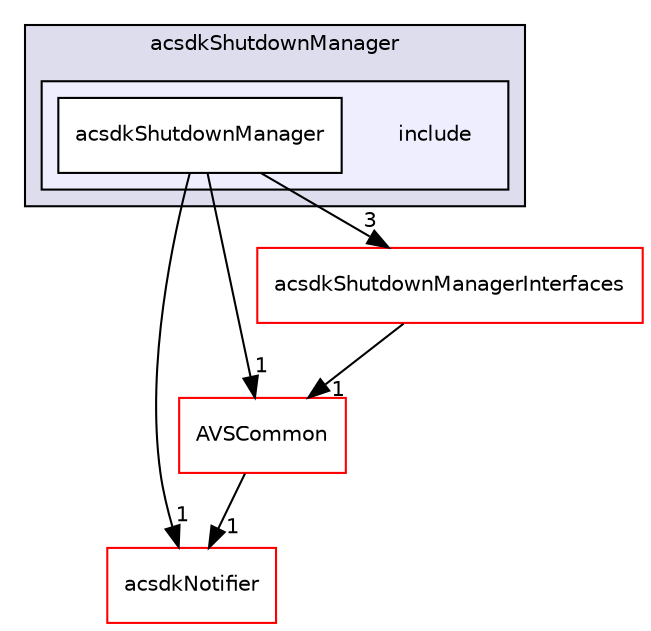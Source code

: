 digraph "/workplace/avs-device-sdk/shared/acsdkShutdownManager/include" {
  compound=true
  node [ fontsize="10", fontname="Helvetica"];
  edge [ labelfontsize="10", labelfontname="Helvetica"];
  subgraph clusterdir_1f2d4964515b42f85363ee844ecf71fd {
    graph [ bgcolor="#ddddee", pencolor="black", label="acsdkShutdownManager" fontname="Helvetica", fontsize="10", URL="dir_1f2d4964515b42f85363ee844ecf71fd.html"]
  subgraph clusterdir_1e2775583cf3746421efce1d388d8147 {
    graph [ bgcolor="#eeeeff", pencolor="black", label="" URL="dir_1e2775583cf3746421efce1d388d8147.html"];
    dir_1e2775583cf3746421efce1d388d8147 [shape=plaintext label="include"];
    dir_3f91a8538d058f6f1c751aa2632f1f34 [shape=box label="acsdkShutdownManager" color="black" fillcolor="white" style="filled" URL="dir_3f91a8538d058f6f1c751aa2632f1f34.html"];
  }
  }
  dir_fe5a1e31b2404c649ea4321e0ec6a380 [shape=box label="acsdkNotifier" fillcolor="white" style="filled" color="red" URL="dir_fe5a1e31b2404c649ea4321e0ec6a380.html"];
  dir_13e65effb2bde530b17b3d5eefcd0266 [shape=box label="AVSCommon" fillcolor="white" style="filled" color="red" URL="dir_13e65effb2bde530b17b3d5eefcd0266.html"];
  dir_327d2d2447c2d09118d81200f3476bc6 [shape=box label="acsdkShutdownManagerInterfaces" fillcolor="white" style="filled" color="red" URL="dir_327d2d2447c2d09118d81200f3476bc6.html"];
  dir_3f91a8538d058f6f1c751aa2632f1f34->dir_fe5a1e31b2404c649ea4321e0ec6a380 [headlabel="1", labeldistance=1.5 headhref="dir_000618_000605.html"];
  dir_3f91a8538d058f6f1c751aa2632f1f34->dir_13e65effb2bde530b17b3d5eefcd0266 [headlabel="1", labeldistance=1.5 headhref="dir_000618_000017.html"];
  dir_3f91a8538d058f6f1c751aa2632f1f34->dir_327d2d2447c2d09118d81200f3476bc6 [headlabel="3", labeldistance=1.5 headhref="dir_000618_000621.html"];
  dir_13e65effb2bde530b17b3d5eefcd0266->dir_fe5a1e31b2404c649ea4321e0ec6a380 [headlabel="1", labeldistance=1.5 headhref="dir_000017_000605.html"];
  dir_327d2d2447c2d09118d81200f3476bc6->dir_13e65effb2bde530b17b3d5eefcd0266 [headlabel="1", labeldistance=1.5 headhref="dir_000621_000017.html"];
}
